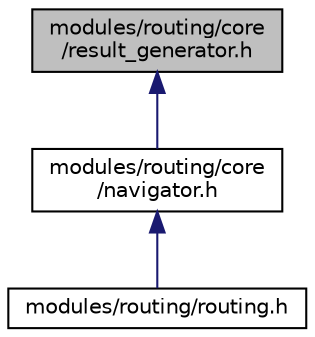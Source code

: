 digraph "modules/routing/core/result_generator.h"
{
  edge [fontname="Helvetica",fontsize="10",labelfontname="Helvetica",labelfontsize="10"];
  node [fontname="Helvetica",fontsize="10",shape=record];
  Node1 [label="modules/routing/core\l/result_generator.h",height=0.2,width=0.4,color="black", fillcolor="grey75", style="filled" fontcolor="black"];
  Node1 -> Node2 [dir="back",color="midnightblue",fontsize="10",style="solid",fontname="Helvetica"];
  Node2 [label="modules/routing/core\l/navigator.h",height=0.2,width=0.4,color="black", fillcolor="white", style="filled",URL="$navigator_8h.html"];
  Node2 -> Node3 [dir="back",color="midnightblue",fontsize="10",style="solid",fontname="Helvetica"];
  Node3 [label="modules/routing/routing.h",height=0.2,width=0.4,color="black", fillcolor="white", style="filled",URL="$routing_8h.html"];
}

